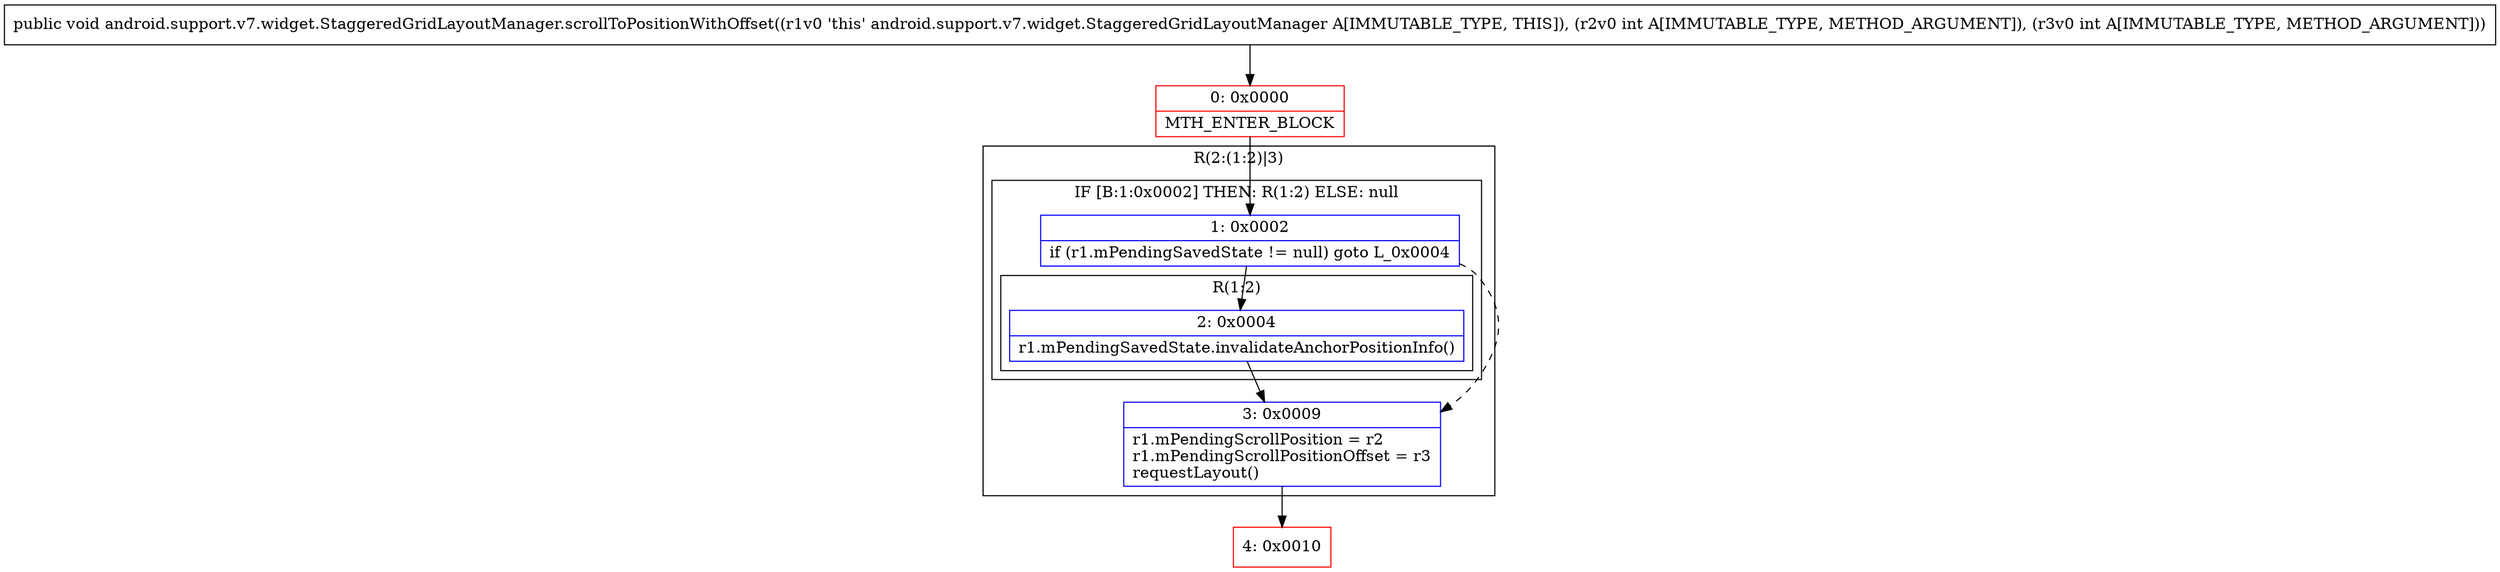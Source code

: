 digraph "CFG forandroid.support.v7.widget.StaggeredGridLayoutManager.scrollToPositionWithOffset(II)V" {
subgraph cluster_Region_476501422 {
label = "R(2:(1:2)|3)";
node [shape=record,color=blue];
subgraph cluster_IfRegion_704654514 {
label = "IF [B:1:0x0002] THEN: R(1:2) ELSE: null";
node [shape=record,color=blue];
Node_1 [shape=record,label="{1\:\ 0x0002|if (r1.mPendingSavedState != null) goto L_0x0004\l}"];
subgraph cluster_Region_1396012424 {
label = "R(1:2)";
node [shape=record,color=blue];
Node_2 [shape=record,label="{2\:\ 0x0004|r1.mPendingSavedState.invalidateAnchorPositionInfo()\l}"];
}
}
Node_3 [shape=record,label="{3\:\ 0x0009|r1.mPendingScrollPosition = r2\lr1.mPendingScrollPositionOffset = r3\lrequestLayout()\l}"];
}
Node_0 [shape=record,color=red,label="{0\:\ 0x0000|MTH_ENTER_BLOCK\l}"];
Node_4 [shape=record,color=red,label="{4\:\ 0x0010}"];
MethodNode[shape=record,label="{public void android.support.v7.widget.StaggeredGridLayoutManager.scrollToPositionWithOffset((r1v0 'this' android.support.v7.widget.StaggeredGridLayoutManager A[IMMUTABLE_TYPE, THIS]), (r2v0 int A[IMMUTABLE_TYPE, METHOD_ARGUMENT]), (r3v0 int A[IMMUTABLE_TYPE, METHOD_ARGUMENT])) }"];
MethodNode -> Node_0;
Node_1 -> Node_2;
Node_1 -> Node_3[style=dashed];
Node_2 -> Node_3;
Node_3 -> Node_4;
Node_0 -> Node_1;
}

